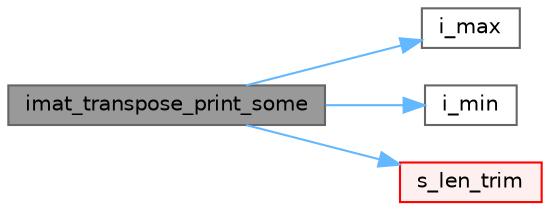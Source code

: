 digraph "imat_transpose_print_some"
{
 // LATEX_PDF_SIZE
  bgcolor="transparent";
  edge [fontname=Helvetica,fontsize=10,labelfontname=Helvetica,labelfontsize=10];
  node [fontname=Helvetica,fontsize=10,shape=box,height=0.2,width=0.4];
  rankdir="LR";
  Node1 [id="Node000001",label="imat_transpose_print_some",height=0.2,width=0.4,color="gray40", fillcolor="grey60", style="filled", fontcolor="black",tooltip=" "];
  Node1 -> Node2 [id="edge1_Node000001_Node000002",color="steelblue1",style="solid",tooltip=" "];
  Node2 [id="Node000002",label="i_max",height=0.2,width=0.4,color="grey40", fillcolor="white", style="filled",URL="$geompack_8C.html#a641c05d6e569af262405ecc473967dfc",tooltip=" "];
  Node1 -> Node3 [id="edge2_Node000001_Node000003",color="steelblue1",style="solid",tooltip=" "];
  Node3 [id="Node000003",label="i_min",height=0.2,width=0.4,color="grey40", fillcolor="white", style="filled",URL="$geompack_8C.html#aac27eb2b33df9ca09c0a7ba054e33534",tooltip=" "];
  Node1 -> Node4 [id="edge3_Node000001_Node000004",color="steelblue1",style="solid",tooltip=" "];
  Node4 [id="Node000004",label="s_len_trim",height=0.2,width=0.4,color="red", fillcolor="#FFF0F0", style="filled",URL="$geompack_8C.html#aaf41358fc029a28e2e04ebb4d412bed2",tooltip=" "];
}
